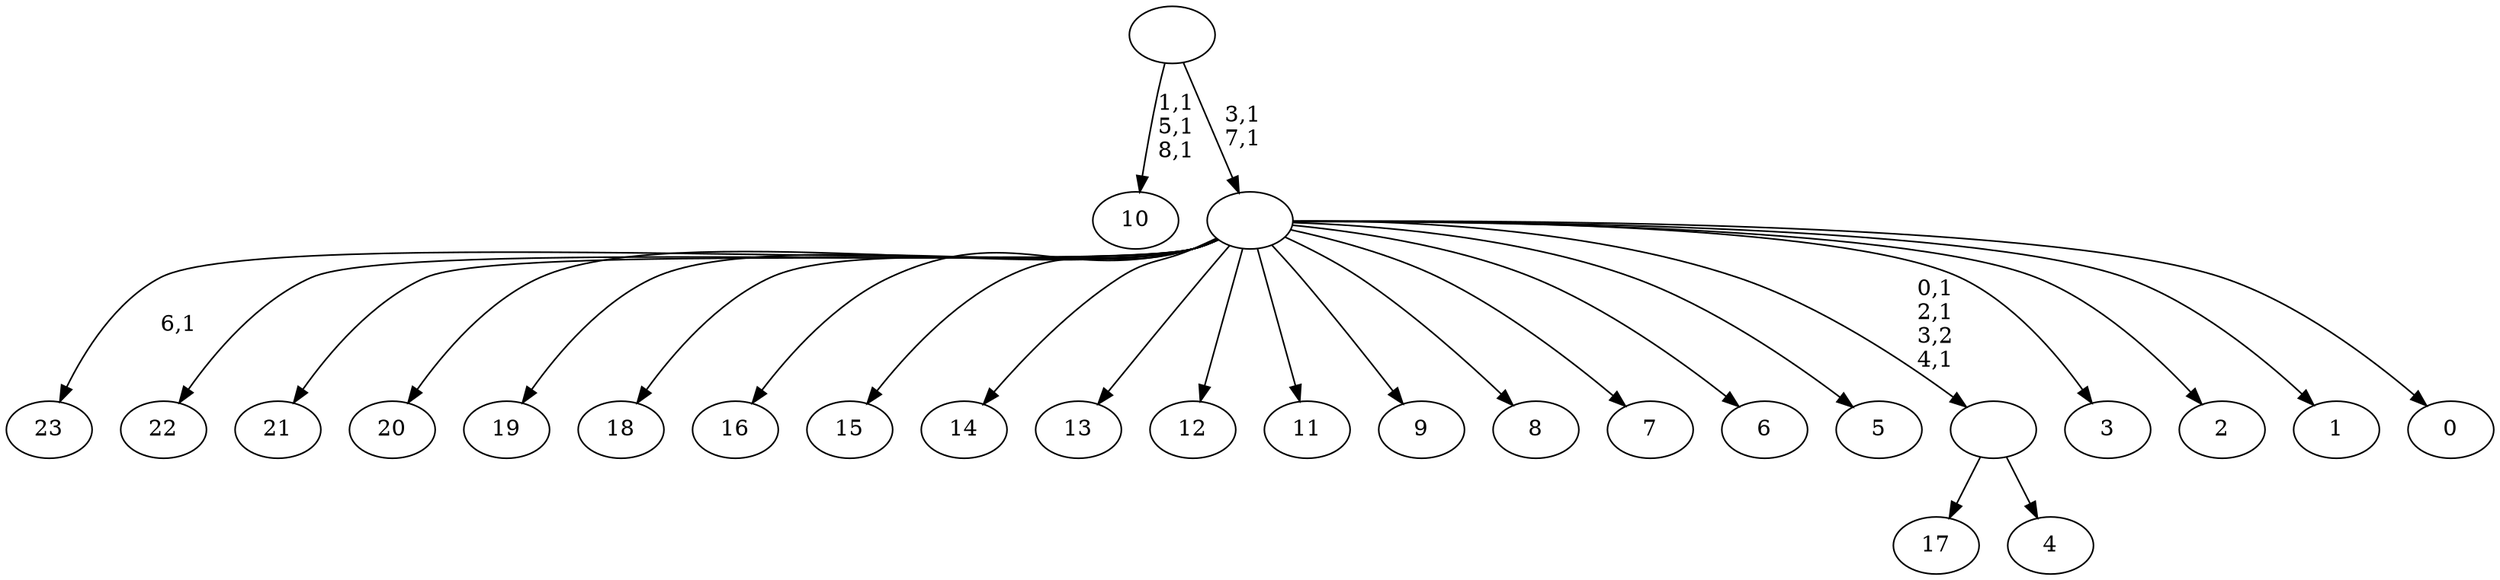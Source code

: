 digraph T {
	33 [label="23"]
	31 [label="22"]
	30 [label="21"]
	29 [label="20"]
	28 [label="19"]
	27 [label="18"]
	26 [label="17"]
	25 [label="16"]
	24 [label="15"]
	23 [label="14"]
	22 [label="13"]
	21 [label="12"]
	20 [label="11"]
	19 [label="10"]
	15 [label="9"]
	14 [label="8"]
	13 [label="7"]
	12 [label="6"]
	11 [label="5"]
	10 [label="4"]
	9 [label=""]
	6 [label="3"]
	5 [label="2"]
	4 [label="1"]
	3 [label="0"]
	2 [label=""]
	0 [label=""]
	9 -> 26 [label=""]
	9 -> 10 [label=""]
	2 -> 9 [label="0,1\n2,1\n3,2\n4,1"]
	2 -> 33 [label="6,1"]
	2 -> 31 [label=""]
	2 -> 30 [label=""]
	2 -> 29 [label=""]
	2 -> 28 [label=""]
	2 -> 27 [label=""]
	2 -> 25 [label=""]
	2 -> 24 [label=""]
	2 -> 23 [label=""]
	2 -> 22 [label=""]
	2 -> 21 [label=""]
	2 -> 20 [label=""]
	2 -> 15 [label=""]
	2 -> 14 [label=""]
	2 -> 13 [label=""]
	2 -> 12 [label=""]
	2 -> 11 [label=""]
	2 -> 6 [label=""]
	2 -> 5 [label=""]
	2 -> 4 [label=""]
	2 -> 3 [label=""]
	0 -> 2 [label="3,1\n7,1"]
	0 -> 19 [label="1,1\n5,1\n8,1"]
}
